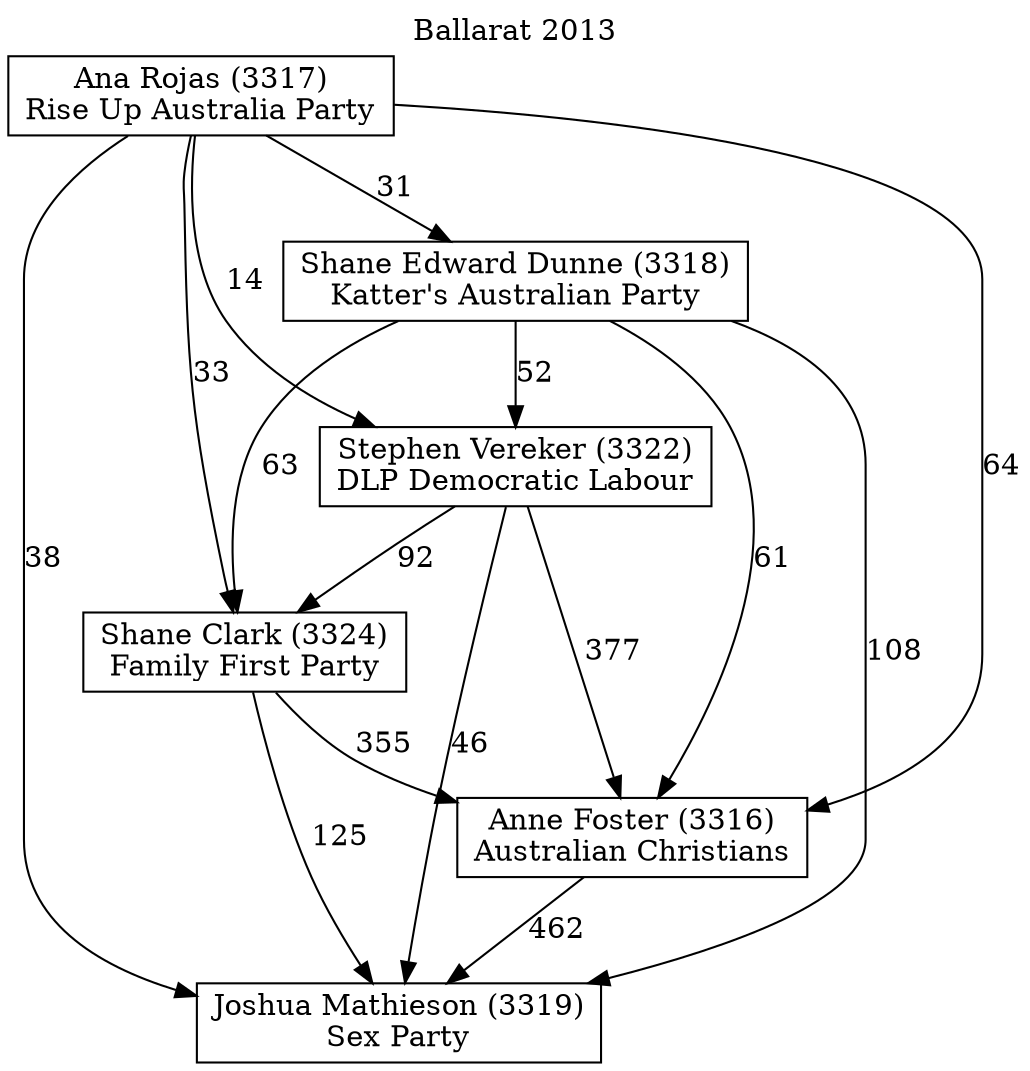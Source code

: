 // House preference flow
digraph "Joshua Mathieson (3319)_Ballarat_2013" {
	graph [label="Ballarat 2013" labelloc=t mclimit=10]
	node [shape=box]
	"Joshua Mathieson (3319)" [label="Joshua Mathieson (3319)
Sex Party"]
	"Anne Foster (3316)" [label="Anne Foster (3316)
Australian Christians"]
	"Shane Clark (3324)" [label="Shane Clark (3324)
Family First Party"]
	"Stephen Vereker (3322)" [label="Stephen Vereker (3322)
DLP Democratic Labour"]
	"Shane Edward Dunne (3318)" [label="Shane Edward Dunne (3318)
Katter's Australian Party"]
	"Ana Rojas (3317)" [label="Ana Rojas (3317)
Rise Up Australia Party"]
	"Anne Foster (3316)" -> "Joshua Mathieson (3319)" [label=462]
	"Shane Clark (3324)" -> "Anne Foster (3316)" [label=355]
	"Stephen Vereker (3322)" -> "Shane Clark (3324)" [label=92]
	"Shane Edward Dunne (3318)" -> "Stephen Vereker (3322)" [label=52]
	"Ana Rojas (3317)" -> "Shane Edward Dunne (3318)" [label=31]
	"Shane Clark (3324)" -> "Joshua Mathieson (3319)" [label=125]
	"Stephen Vereker (3322)" -> "Joshua Mathieson (3319)" [label=46]
	"Shane Edward Dunne (3318)" -> "Joshua Mathieson (3319)" [label=108]
	"Ana Rojas (3317)" -> "Joshua Mathieson (3319)" [label=38]
	"Ana Rojas (3317)" -> "Stephen Vereker (3322)" [label=14]
	"Shane Edward Dunne (3318)" -> "Shane Clark (3324)" [label=63]
	"Ana Rojas (3317)" -> "Shane Clark (3324)" [label=33]
	"Stephen Vereker (3322)" -> "Anne Foster (3316)" [label=377]
	"Shane Edward Dunne (3318)" -> "Anne Foster (3316)" [label=61]
	"Ana Rojas (3317)" -> "Anne Foster (3316)" [label=64]
}
